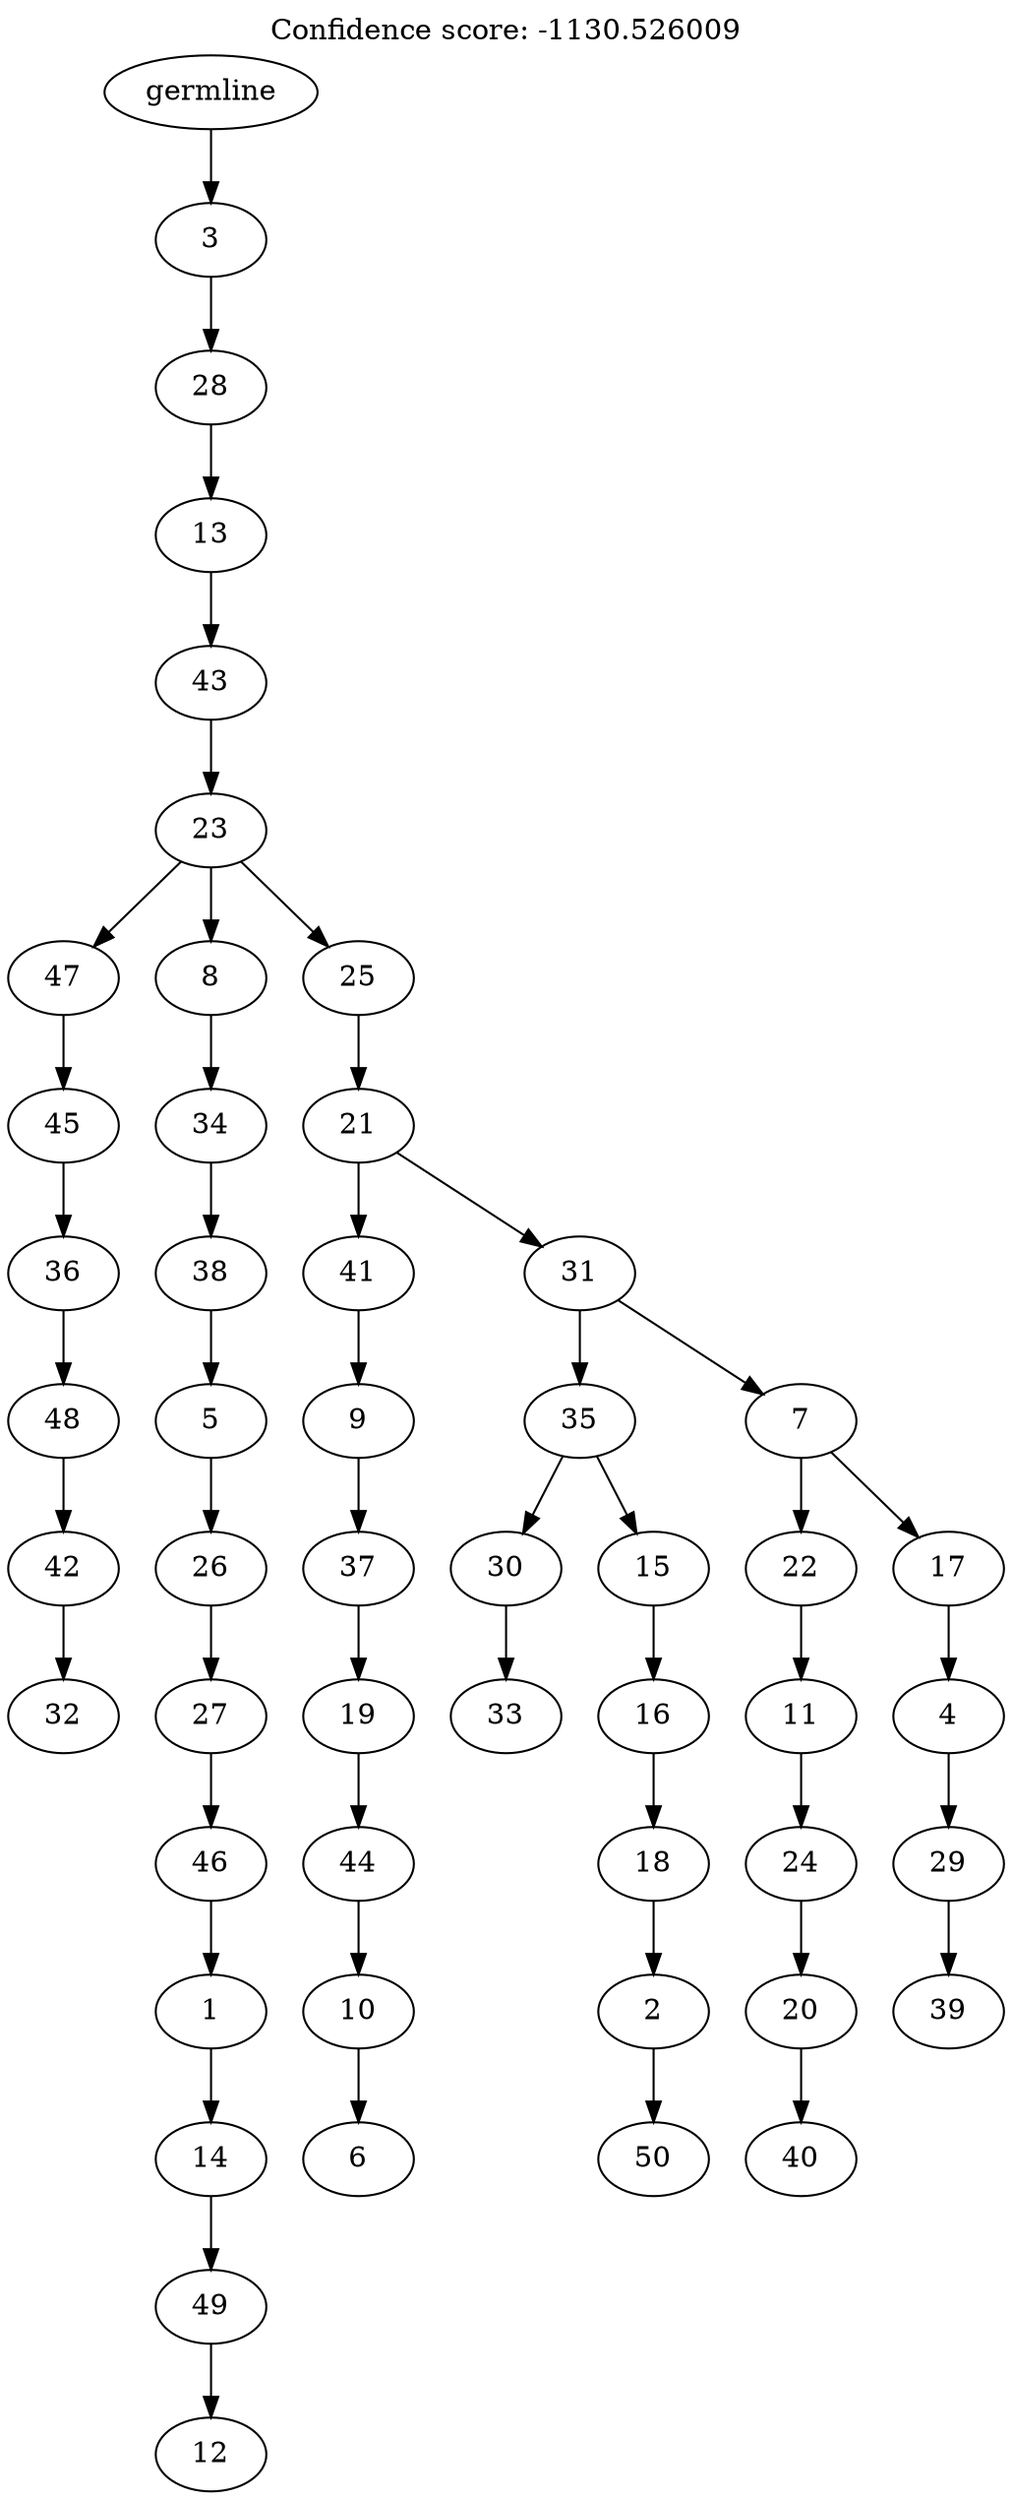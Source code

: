 digraph g {
	"49" -> "50";
	"50" [label="32"];
	"48" -> "49";
	"49" [label="42"];
	"47" -> "48";
	"48" [label="48"];
	"46" -> "47";
	"47" [label="36"];
	"45" -> "46";
	"46" [label="45"];
	"43" -> "44";
	"44" [label="12"];
	"42" -> "43";
	"43" [label="49"];
	"41" -> "42";
	"42" [label="14"];
	"40" -> "41";
	"41" [label="1"];
	"39" -> "40";
	"40" [label="46"];
	"38" -> "39";
	"39" [label="27"];
	"37" -> "38";
	"38" [label="26"];
	"36" -> "37";
	"37" [label="5"];
	"35" -> "36";
	"36" [label="38"];
	"34" -> "35";
	"35" [label="34"];
	"32" -> "33";
	"33" [label="6"];
	"31" -> "32";
	"32" [label="10"];
	"30" -> "31";
	"31" [label="44"];
	"29" -> "30";
	"30" [label="19"];
	"28" -> "29";
	"29" [label="37"];
	"27" -> "28";
	"28" [label="9"];
	"25" -> "26";
	"26" [label="33"];
	"23" -> "24";
	"24" [label="50"];
	"22" -> "23";
	"23" [label="2"];
	"21" -> "22";
	"22" [label="18"];
	"20" -> "21";
	"21" [label="16"];
	"19" -> "20";
	"20" [label="15"];
	"19" -> "25";
	"25" [label="30"];
	"17" -> "18";
	"18" [label="40"];
	"16" -> "17";
	"17" [label="20"];
	"15" -> "16";
	"16" [label="24"];
	"14" -> "15";
	"15" [label="11"];
	"12" -> "13";
	"13" [label="39"];
	"11" -> "12";
	"12" [label="29"];
	"10" -> "11";
	"11" [label="4"];
	"9" -> "10";
	"10" [label="17"];
	"9" -> "14";
	"14" [label="22"];
	"8" -> "9";
	"9" [label="7"];
	"8" -> "19";
	"19" [label="35"];
	"7" -> "8";
	"8" [label="31"];
	"7" -> "27";
	"27" [label="41"];
	"6" -> "7";
	"7" [label="21"];
	"5" -> "6";
	"6" [label="25"];
	"5" -> "34";
	"34" [label="8"];
	"5" -> "45";
	"45" [label="47"];
	"4" -> "5";
	"5" [label="23"];
	"3" -> "4";
	"4" [label="43"];
	"2" -> "3";
	"3" [label="13"];
	"1" -> "2";
	"2" [label="28"];
	"0" -> "1";
	"1" [label="3"];
	"0" [label="germline"];
	labelloc="t";
	label="Confidence score: -1130.526009";
}
